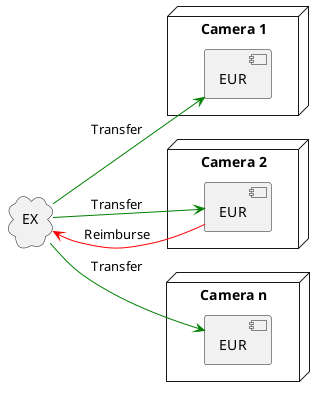 @startuml
left to right direction

cloud EX {

}

node "Camera 1"  as C1{
  component EUR as EUR1
}

node "Camera 2"  as C2{
  component EUR as EUR2
}
node "Camera n"  as CN{
  component EUR as EURN
}
EX -[#green]-> EUR1 : Transfer
EX -[#green]-> EUR2 : Transfer
EX -[#green]-> EURN : Transfer

EUR2 -[#red]-> EX : Reimburse
@enduml
